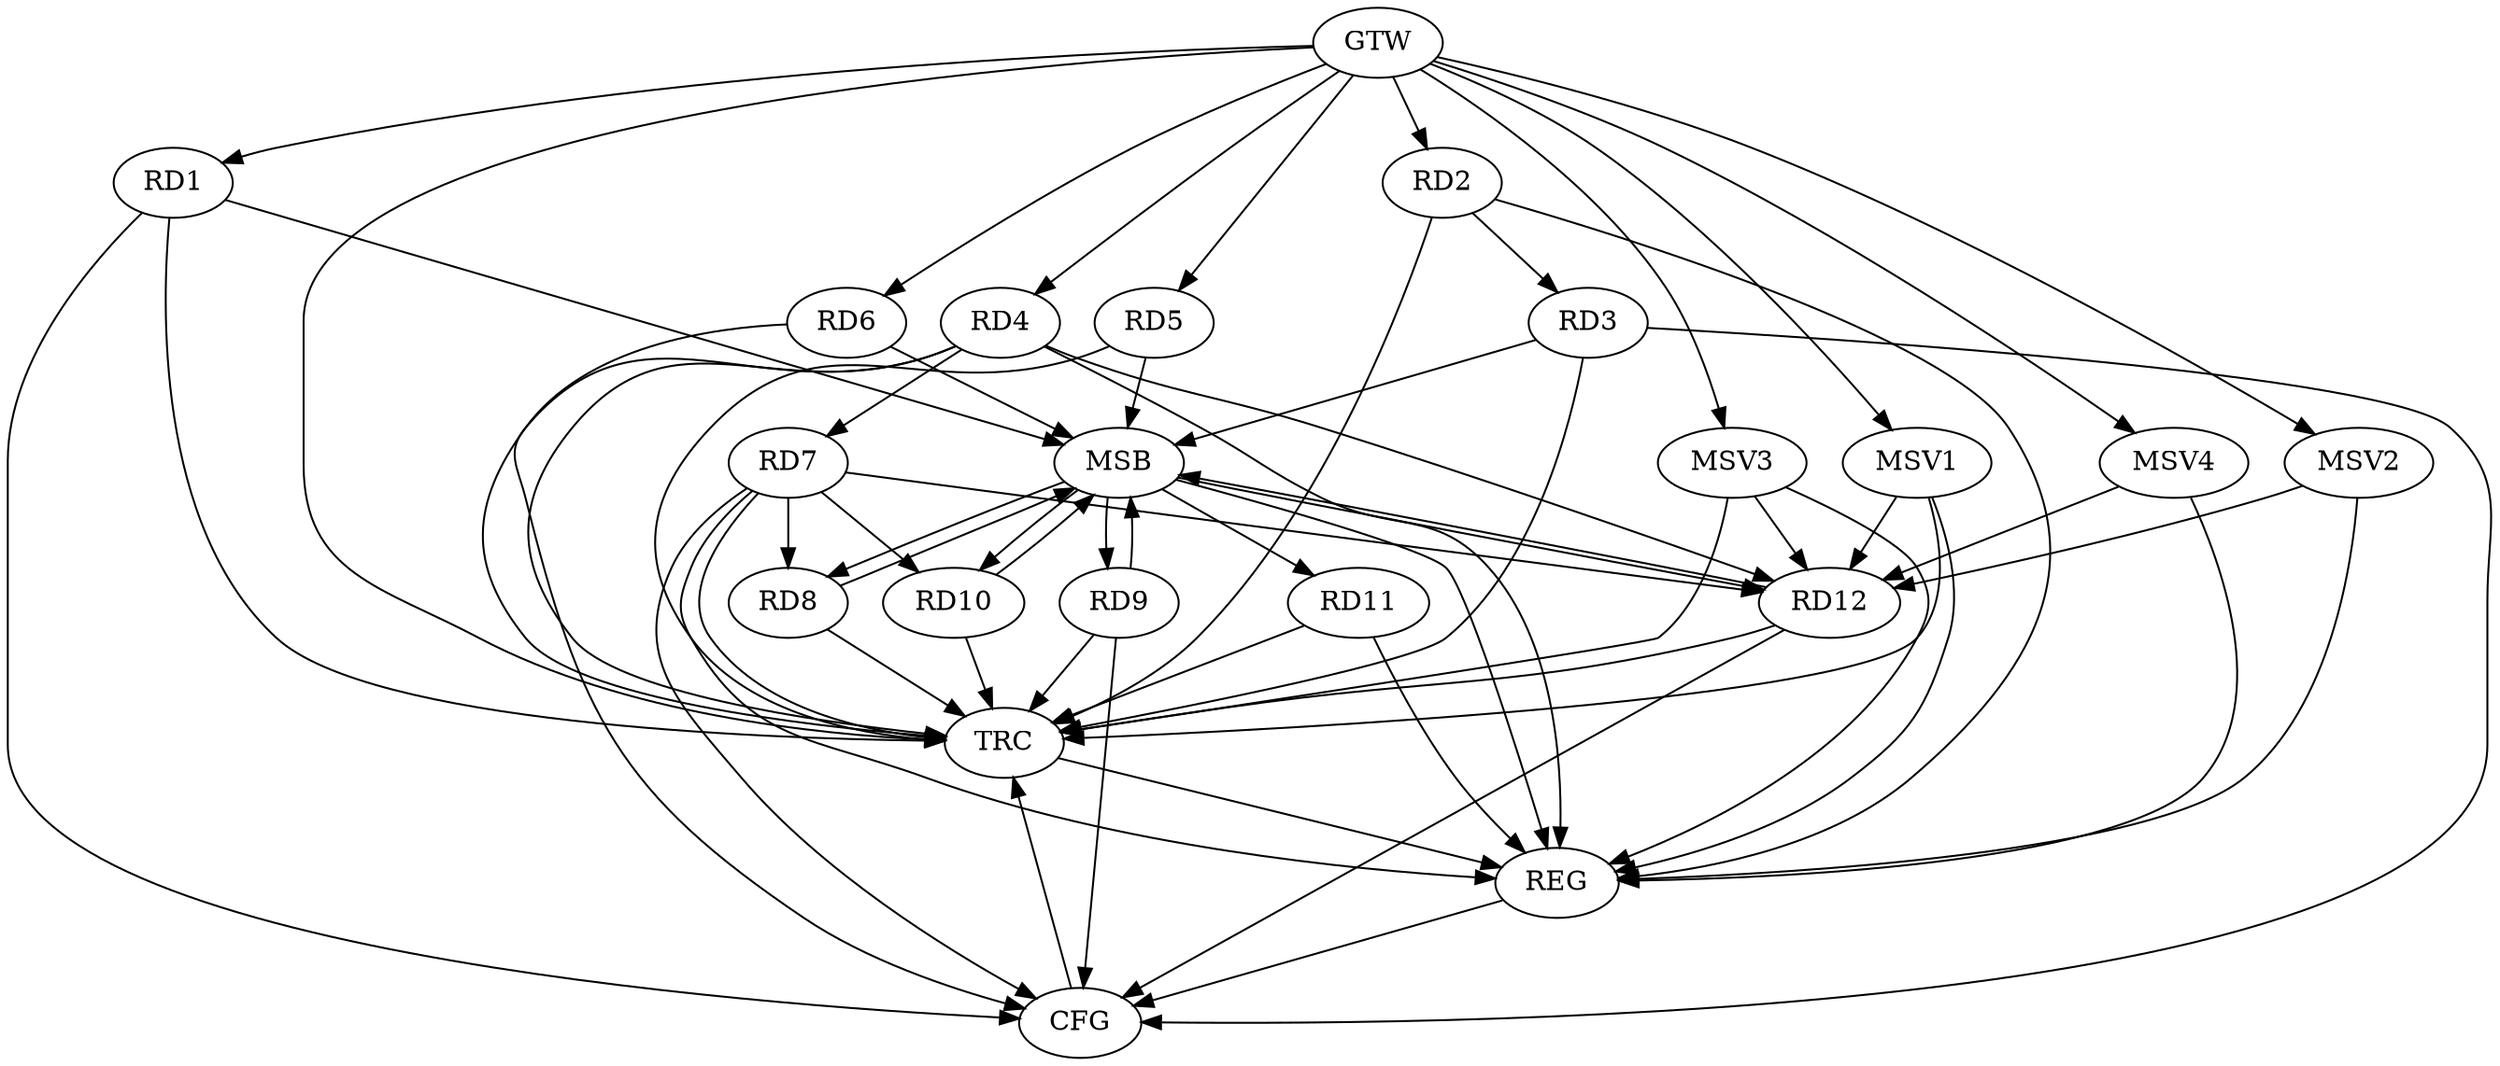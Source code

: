strict digraph G {
  RD1 [ label="RD1" ];
  RD2 [ label="RD2" ];
  RD3 [ label="RD3" ];
  RD4 [ label="RD4" ];
  RD5 [ label="RD5" ];
  RD6 [ label="RD6" ];
  RD7 [ label="RD7" ];
  RD8 [ label="RD8" ];
  RD9 [ label="RD9" ];
  RD10 [ label="RD10" ];
  RD11 [ label="RD11" ];
  RD12 [ label="RD12" ];
  GTW [ label="GTW" ];
  REG [ label="REG" ];
  MSB [ label="MSB" ];
  CFG [ label="CFG" ];
  TRC [ label="TRC" ];
  MSV1 [ label="MSV1" ];
  MSV2 [ label="MSV2" ];
  MSV3 [ label="MSV3" ];
  MSV4 [ label="MSV4" ];
  RD2 -> RD3;
  RD4 -> RD7;
  RD4 -> RD12;
  RD7 -> RD8;
  RD7 -> RD10;
  RD7 -> RD12;
  GTW -> RD1;
  GTW -> RD2;
  GTW -> RD4;
  GTW -> RD5;
  GTW -> RD6;
  RD2 -> REG;
  RD4 -> REG;
  RD7 -> REG;
  RD11 -> REG;
  RD1 -> MSB;
  MSB -> RD8;
  MSB -> REG;
  RD3 -> MSB;
  MSB -> RD9;
  MSB -> RD10;
  RD5 -> MSB;
  MSB -> RD11;
  RD6 -> MSB;
  RD8 -> MSB;
  RD9 -> MSB;
  RD10 -> MSB;
  MSB -> RD12;
  RD12 -> MSB;
  RD9 -> CFG;
  RD3 -> CFG;
  RD12 -> CFG;
  RD1 -> CFG;
  RD4 -> CFG;
  RD7 -> CFG;
  REG -> CFG;
  RD1 -> TRC;
  RD2 -> TRC;
  RD3 -> TRC;
  RD4 -> TRC;
  RD5 -> TRC;
  RD6 -> TRC;
  RD7 -> TRC;
  RD8 -> TRC;
  RD9 -> TRC;
  RD10 -> TRC;
  RD11 -> TRC;
  RD12 -> TRC;
  GTW -> TRC;
  CFG -> TRC;
  TRC -> REG;
  MSV1 -> RD12;
  MSV2 -> RD12;
  GTW -> MSV1;
  MSV1 -> REG;
  MSV1 -> TRC;
  GTW -> MSV2;
  MSV2 -> REG;
  MSV3 -> RD12;
  GTW -> MSV3;
  MSV3 -> REG;
  MSV3 -> TRC;
  MSV4 -> RD12;
  GTW -> MSV4;
  MSV4 -> REG;
}
